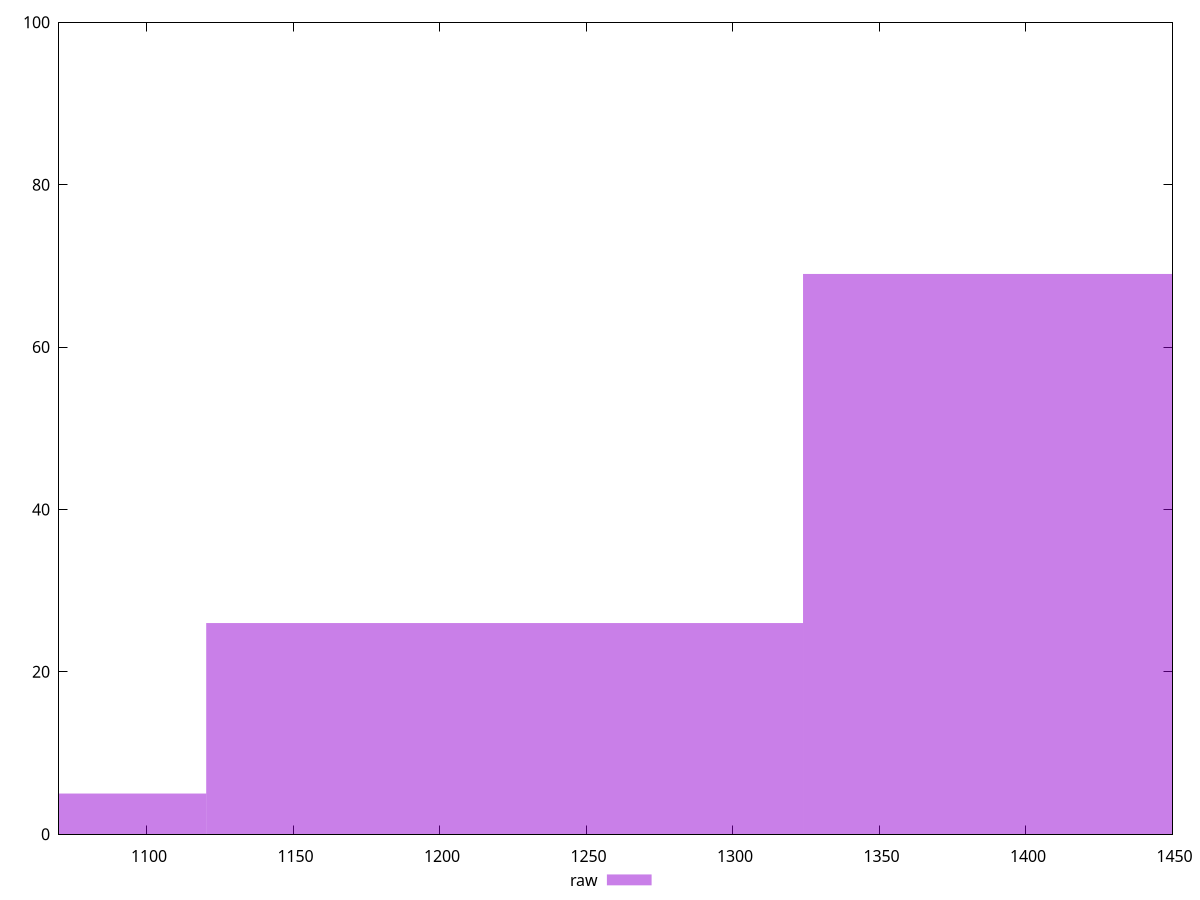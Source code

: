reset

$raw <<EOF
1222.072760419761 26
1425.7515538230546 69
1018.3939670164675 5
EOF

set key outside below
set boxwidth 203.6787934032935
set xrange [1070:1450]
set yrange [0:100]
set trange [0:100]
set style fill transparent solid 0.5 noborder
set terminal svg size 640, 490 enhanced background rgb 'white'
set output "reports/report_00031_2021-02-24T23-18-18.084Z/uses-http2/samples/card/raw/histogram.svg"

plot $raw title "raw" with boxes

reset
